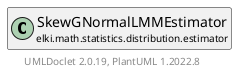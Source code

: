 @startuml
    remove .*\.(Instance|Par|Parameterizer|Factory)$
    set namespaceSeparator none
    hide empty fields
    hide empty methods

    class "<size:14>SkewGNormalLMMEstimator.Par\n<size:10>elki.math.statistics.distribution.estimator" as elki.math.statistics.distribution.estimator.SkewGNormalLMMEstimator.Par [[SkewGNormalLMMEstimator.Par.html]] {
        +make(): SkewGNormalLMMEstimator
    }

    interface "<size:14>Parameterizer\n<size:10>elki.utilities.optionhandling" as elki.utilities.optionhandling.Parameterizer [[../../../../utilities/optionhandling/Parameterizer.html]] {
        {abstract} +make(): Object
    }
    class "<size:14>SkewGNormalLMMEstimator\n<size:10>elki.math.statistics.distribution.estimator" as elki.math.statistics.distribution.estimator.SkewGNormalLMMEstimator [[SkewGNormalLMMEstimator.html]]

    elki.utilities.optionhandling.Parameterizer <|.. elki.math.statistics.distribution.estimator.SkewGNormalLMMEstimator.Par
    elki.math.statistics.distribution.estimator.SkewGNormalLMMEstimator +-- elki.math.statistics.distribution.estimator.SkewGNormalLMMEstimator.Par

    center footer UMLDoclet 2.0.19, PlantUML 1.2022.8
@enduml

